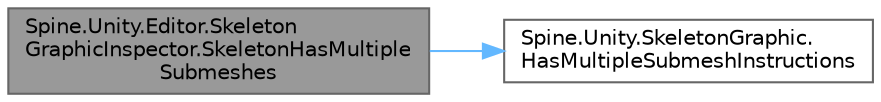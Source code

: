 digraph "Spine.Unity.Editor.SkeletonGraphicInspector.SkeletonHasMultipleSubmeshes"
{
 // LATEX_PDF_SIZE
  bgcolor="transparent";
  edge [fontname=Helvetica,fontsize=10,labelfontname=Helvetica,labelfontsize=10];
  node [fontname=Helvetica,fontsize=10,shape=box,height=0.2,width=0.4];
  rankdir="LR";
  Node1 [id="Node000001",label="Spine.Unity.Editor.Skeleton\lGraphicInspector.SkeletonHasMultiple\lSubmeshes",height=0.2,width=0.4,color="gray40", fillcolor="grey60", style="filled", fontcolor="black",tooltip=" "];
  Node1 -> Node2 [id="edge1_Node000001_Node000002",color="steelblue1",style="solid",tooltip=" "];
  Node2 [id="Node000002",label="Spine.Unity.SkeletonGraphic.\lHasMultipleSubmeshInstructions",height=0.2,width=0.4,color="grey40", fillcolor="white", style="filled",URL="$class_spine_1_1_unity_1_1_skeleton_graphic.html#a1330ca516a2a73248576b047ef30c2cd",tooltip=" "];
}
